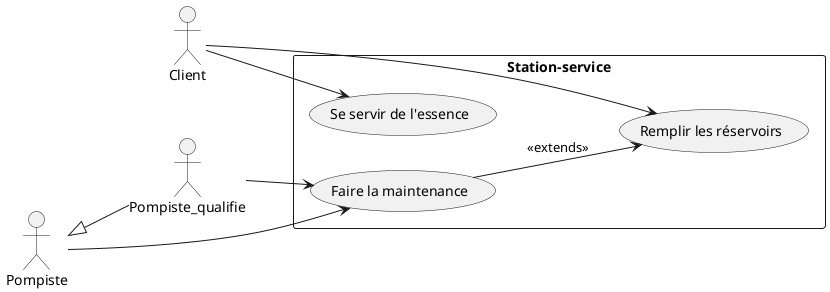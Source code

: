 @startuml 
left to right direction

actor Client 
actor Pompiste
actor Pompiste_qualifie

rectangle "Station-service" {
    usecase "Se servir de l'essence" as UC0
    usecase "Remplir les réservoirs" as UC1
    usecase "Faire la maintenance" as UC2
}

Client --> UC0
Client --> UC1
Pompiste <|-- Pompiste_qualifie
Pompiste --> UC2
Pompiste_qualifie --> UC2
UC2 --> UC1 : <<extends>>
@enduml